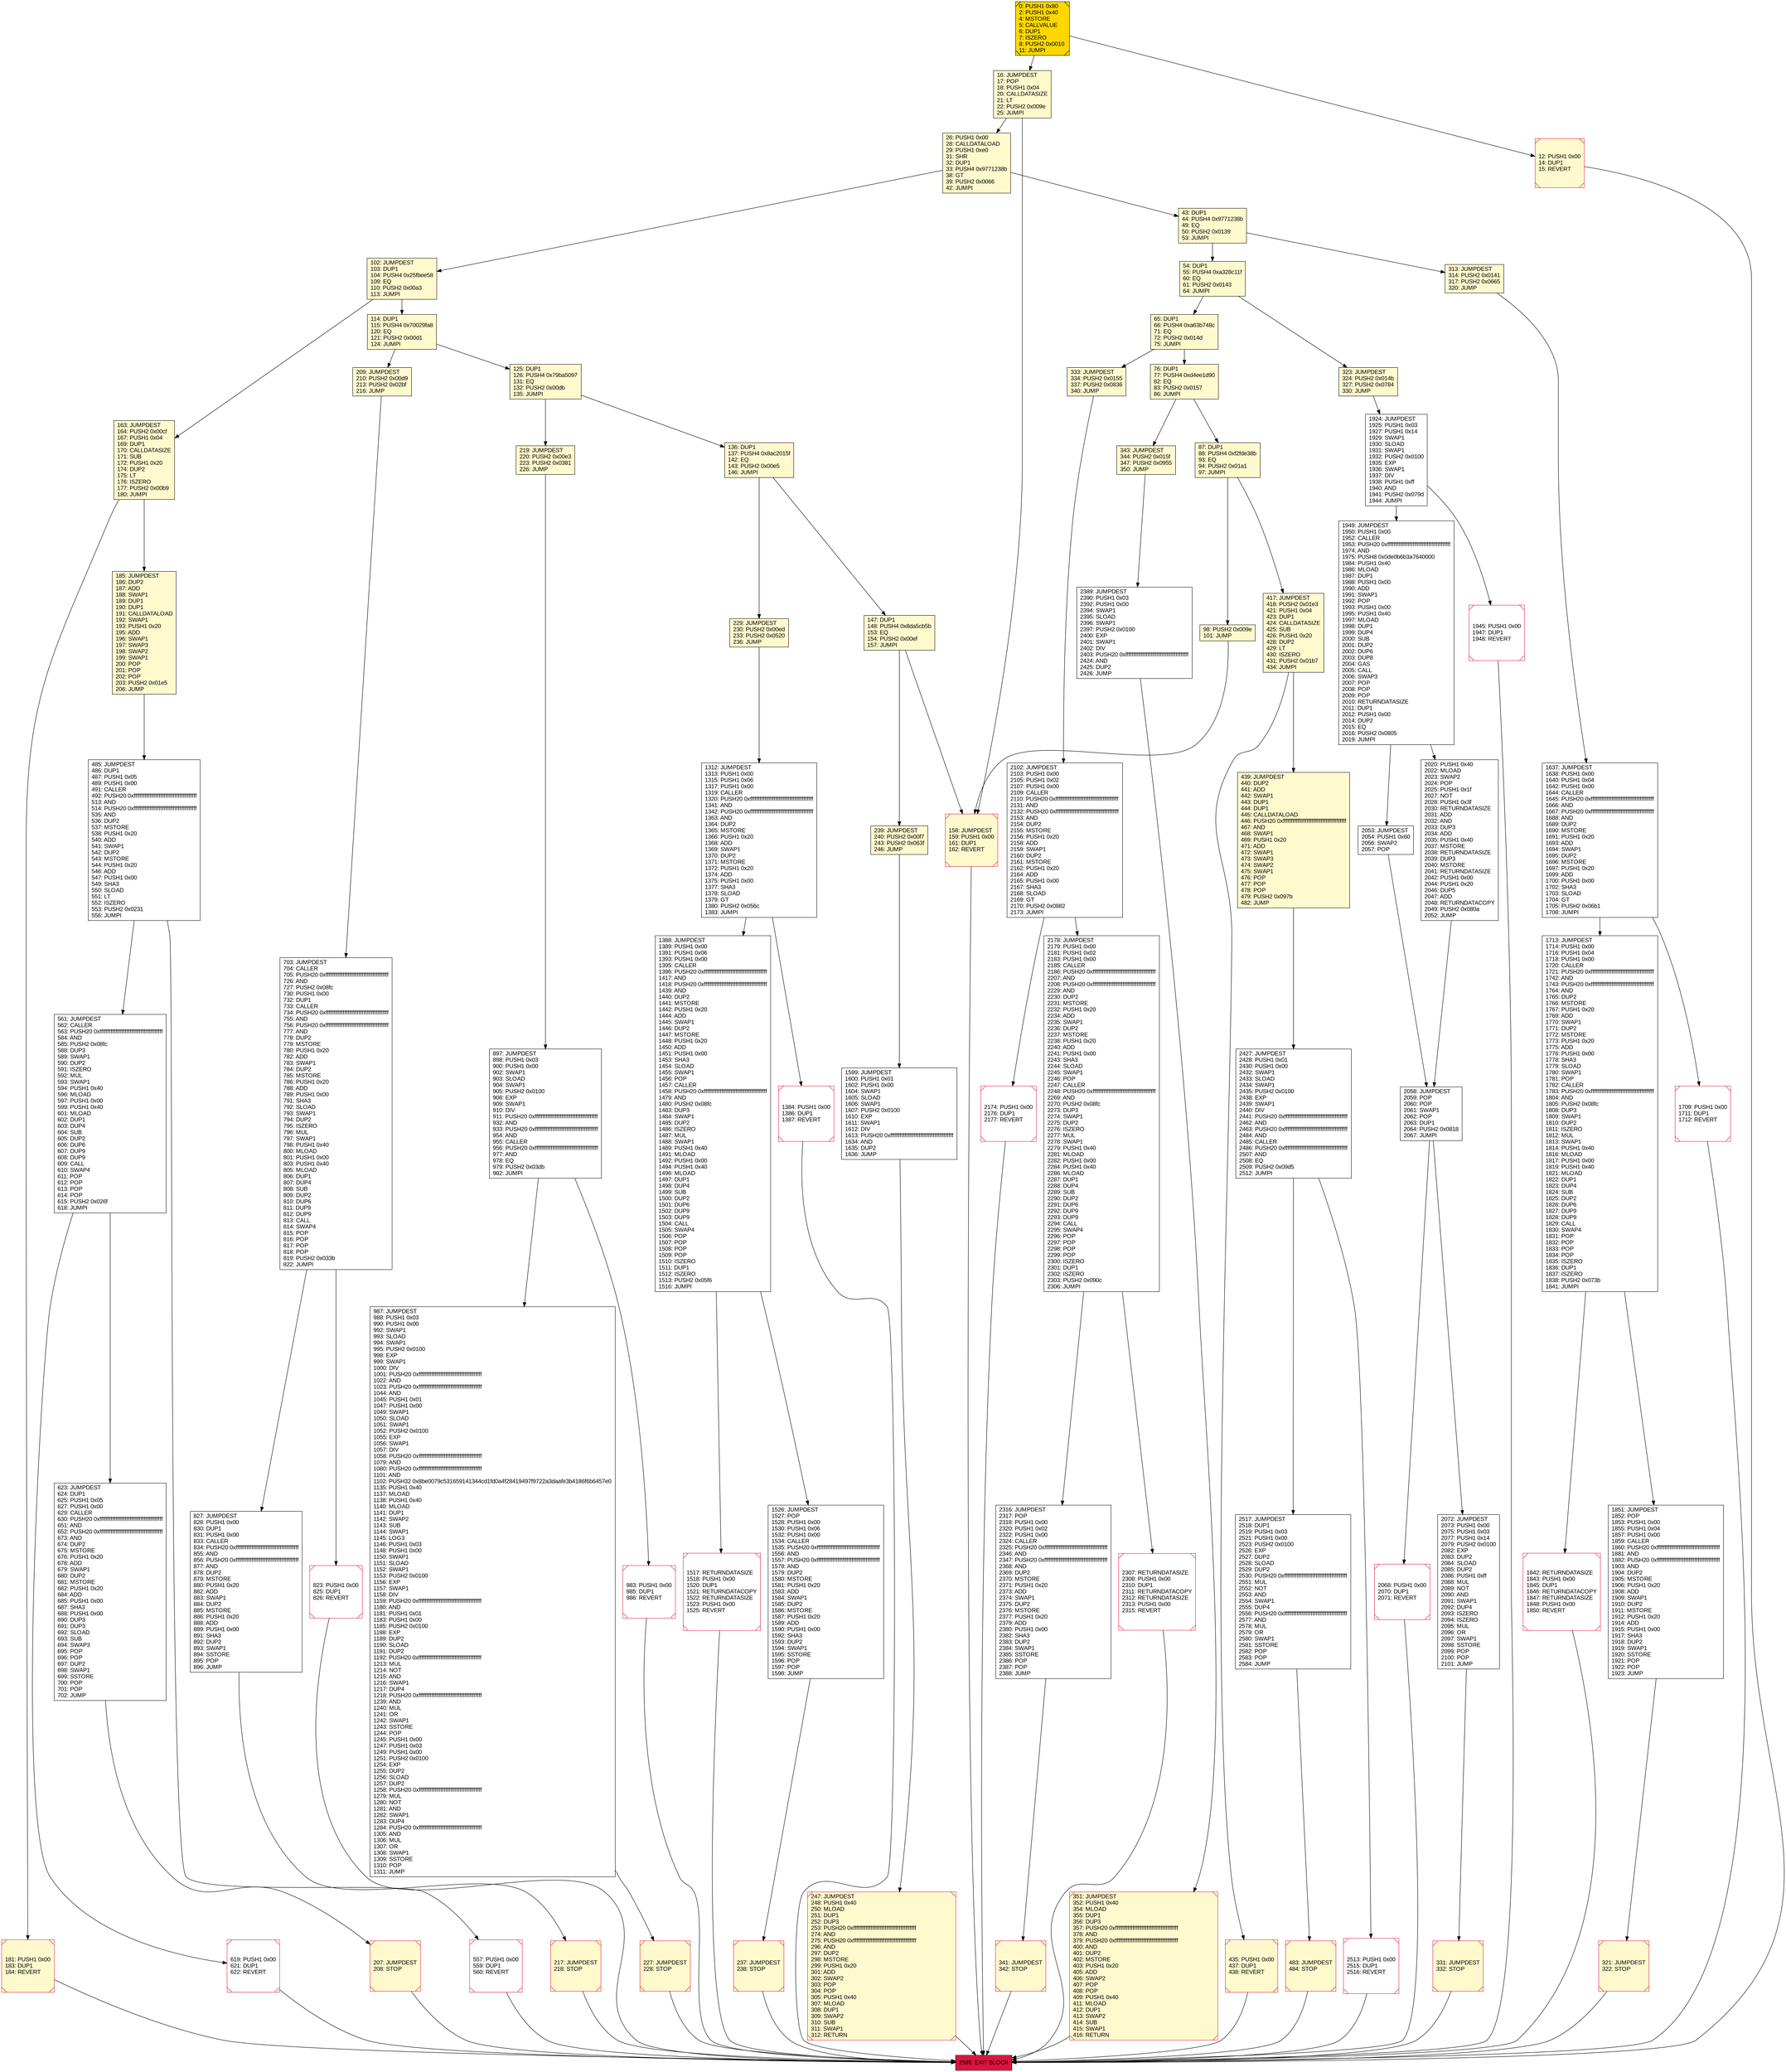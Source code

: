digraph G {
bgcolor=transparent rankdir=UD;
node [shape=box style=filled color=black fillcolor=white fontname=arial fontcolor=black];
2072 [label="2072: JUMPDEST\l2073: PUSH1 0x00\l2075: PUSH1 0x03\l2077: PUSH1 0x14\l2079: PUSH2 0x0100\l2082: EXP\l2083: DUP2\l2084: SLOAD\l2085: DUP2\l2086: PUSH1 0xff\l2088: MUL\l2089: NOT\l2090: AND\l2091: SWAP1\l2092: DUP4\l2093: ISZERO\l2094: ISZERO\l2095: MUL\l2096: OR\l2097: SWAP1\l2098: SSTORE\l2099: POP\l2100: POP\l2101: JUMP\l" ];
163 [label="163: JUMPDEST\l164: PUSH2 0x00cf\l167: PUSH1 0x04\l169: DUP1\l170: CALLDATASIZE\l171: SUB\l172: PUSH1 0x20\l174: DUP2\l175: LT\l176: ISZERO\l177: PUSH2 0x00b9\l180: JUMPI\l" fillcolor=lemonchiffon ];
1851 [label="1851: JUMPDEST\l1852: POP\l1853: PUSH1 0x00\l1855: PUSH1 0x04\l1857: PUSH1 0x00\l1859: CALLER\l1860: PUSH20 0xffffffffffffffffffffffffffffffffffffffff\l1881: AND\l1882: PUSH20 0xffffffffffffffffffffffffffffffffffffffff\l1903: AND\l1904: DUP2\l1905: MSTORE\l1906: PUSH1 0x20\l1908: ADD\l1909: SWAP1\l1910: DUP2\l1911: MSTORE\l1912: PUSH1 0x20\l1914: ADD\l1915: PUSH1 0x00\l1917: SHA3\l1918: DUP2\l1919: SWAP1\l1920: SSTORE\l1921: POP\l1922: POP\l1923: JUMP\l" ];
2053 [label="2053: JUMPDEST\l2054: PUSH1 0x60\l2056: SWAP2\l2057: POP\l" ];
2316 [label="2316: JUMPDEST\l2317: POP\l2318: PUSH1 0x00\l2320: PUSH1 0x02\l2322: PUSH1 0x00\l2324: CALLER\l2325: PUSH20 0xffffffffffffffffffffffffffffffffffffffff\l2346: AND\l2347: PUSH20 0xffffffffffffffffffffffffffffffffffffffff\l2368: AND\l2369: DUP2\l2370: MSTORE\l2371: PUSH1 0x20\l2373: ADD\l2374: SWAP1\l2375: DUP2\l2376: MSTORE\l2377: PUSH1 0x20\l2379: ADD\l2380: PUSH1 0x00\l2382: SHA3\l2383: DUP2\l2384: SWAP1\l2385: SSTORE\l2386: POP\l2387: POP\l2388: JUMP\l" ];
102 [label="102: JUMPDEST\l103: DUP1\l104: PUSH4 0x25fbee58\l109: EQ\l110: PUSH2 0x00a3\l113: JUMPI\l" fillcolor=lemonchiffon ];
351 [label="351: JUMPDEST\l352: PUSH1 0x40\l354: MLOAD\l355: DUP1\l356: DUP3\l357: PUSH20 0xffffffffffffffffffffffffffffffffffffffff\l378: AND\l379: PUSH20 0xffffffffffffffffffffffffffffffffffffffff\l400: AND\l401: DUP2\l402: MSTORE\l403: PUSH1 0x20\l405: ADD\l406: SWAP2\l407: POP\l408: POP\l409: PUSH1 0x40\l411: MLOAD\l412: DUP1\l413: SWAP2\l414: SUB\l415: SWAP1\l416: RETURN\l" fillcolor=lemonchiffon shape=Msquare color=crimson ];
557 [label="557: PUSH1 0x00\l559: DUP1\l560: REVERT\l" shape=Msquare color=crimson ];
1709 [label="1709: PUSH1 0x00\l1711: DUP1\l1712: REVERT\l" shape=Msquare color=crimson ];
435 [label="435: PUSH1 0x00\l437: DUP1\l438: REVERT\l" fillcolor=lemonchiffon shape=Msquare color=crimson ];
26 [label="26: PUSH1 0x00\l28: CALLDATALOAD\l29: PUSH1 0xe0\l31: SHR\l32: DUP1\l33: PUSH4 0x9771238b\l38: GT\l39: PUSH2 0x0066\l42: JUMPI\l" fillcolor=lemonchiffon ];
333 [label="333: JUMPDEST\l334: PUSH2 0x0155\l337: PUSH2 0x0836\l340: JUMP\l" fillcolor=lemonchiffon ];
181 [label="181: PUSH1 0x00\l183: DUP1\l184: REVERT\l" fillcolor=lemonchiffon shape=Msquare color=crimson ];
54 [label="54: DUP1\l55: PUSH4 0xa328c11f\l60: EQ\l61: PUSH2 0x0143\l64: JUMPI\l" fillcolor=lemonchiffon ];
823 [label="823: PUSH1 0x00\l825: DUP1\l826: REVERT\l" shape=Msquare color=crimson ];
136 [label="136: DUP1\l137: PUSH4 0x8ac2015f\l142: EQ\l143: PUSH2 0x00e5\l146: JUMPI\l" fillcolor=lemonchiffon ];
2307 [label="2307: RETURNDATASIZE\l2308: PUSH1 0x00\l2310: DUP1\l2311: RETURNDATACOPY\l2312: RETURNDATASIZE\l2313: PUSH1 0x00\l2315: REVERT\l" shape=Msquare color=crimson ];
0 [label="0: PUSH1 0x80\l2: PUSH1 0x40\l4: MSTORE\l5: CALLVALUE\l6: DUP1\l7: ISZERO\l8: PUSH2 0x0010\l11: JUMPI\l" fillcolor=lemonchiffon shape=Msquare fillcolor=gold ];
2585 [label="2585: EXIT BLOCK\l" fillcolor=crimson ];
343 [label="343: JUMPDEST\l344: PUSH2 0x015f\l347: PUSH2 0x0955\l350: JUMP\l" fillcolor=lemonchiffon ];
2178 [label="2178: JUMPDEST\l2179: PUSH1 0x00\l2181: PUSH1 0x02\l2183: PUSH1 0x00\l2185: CALLER\l2186: PUSH20 0xffffffffffffffffffffffffffffffffffffffff\l2207: AND\l2208: PUSH20 0xffffffffffffffffffffffffffffffffffffffff\l2229: AND\l2230: DUP2\l2231: MSTORE\l2232: PUSH1 0x20\l2234: ADD\l2235: SWAP1\l2236: DUP2\l2237: MSTORE\l2238: PUSH1 0x20\l2240: ADD\l2241: PUSH1 0x00\l2243: SHA3\l2244: SLOAD\l2245: SWAP1\l2246: POP\l2247: CALLER\l2248: PUSH20 0xffffffffffffffffffffffffffffffffffffffff\l2269: AND\l2270: PUSH2 0x08fc\l2273: DUP3\l2274: SWAP1\l2275: DUP2\l2276: ISZERO\l2277: MUL\l2278: SWAP1\l2279: PUSH1 0x40\l2281: MLOAD\l2282: PUSH1 0x00\l2284: PUSH1 0x40\l2286: MLOAD\l2287: DUP1\l2288: DUP4\l2289: SUB\l2290: DUP2\l2291: DUP6\l2292: DUP9\l2293: DUP9\l2294: CALL\l2295: SWAP4\l2296: POP\l2297: POP\l2298: POP\l2299: POP\l2300: ISZERO\l2301: DUP1\l2302: ISZERO\l2303: PUSH2 0x090c\l2306: JUMPI\l" ];
158 [label="158: JUMPDEST\l159: PUSH1 0x00\l161: DUP1\l162: REVERT\l" fillcolor=lemonchiffon shape=Msquare color=crimson ];
1637 [label="1637: JUMPDEST\l1638: PUSH1 0x00\l1640: PUSH1 0x04\l1642: PUSH1 0x00\l1644: CALLER\l1645: PUSH20 0xffffffffffffffffffffffffffffffffffffffff\l1666: AND\l1667: PUSH20 0xffffffffffffffffffffffffffffffffffffffff\l1688: AND\l1689: DUP2\l1690: MSTORE\l1691: PUSH1 0x20\l1693: ADD\l1694: SWAP1\l1695: DUP2\l1696: MSTORE\l1697: PUSH1 0x20\l1699: ADD\l1700: PUSH1 0x00\l1702: SHA3\l1703: SLOAD\l1704: GT\l1705: PUSH2 0x06b1\l1708: JUMPI\l" ];
703 [label="703: JUMPDEST\l704: CALLER\l705: PUSH20 0xffffffffffffffffffffffffffffffffffffffff\l726: AND\l727: PUSH2 0x08fc\l730: PUSH1 0x00\l732: DUP1\l733: CALLER\l734: PUSH20 0xffffffffffffffffffffffffffffffffffffffff\l755: AND\l756: PUSH20 0xffffffffffffffffffffffffffffffffffffffff\l777: AND\l778: DUP2\l779: MSTORE\l780: PUSH1 0x20\l782: ADD\l783: SWAP1\l784: DUP2\l785: MSTORE\l786: PUSH1 0x20\l788: ADD\l789: PUSH1 0x00\l791: SHA3\l792: SLOAD\l793: SWAP1\l794: DUP2\l795: ISZERO\l796: MUL\l797: SWAP1\l798: PUSH1 0x40\l800: MLOAD\l801: PUSH1 0x00\l803: PUSH1 0x40\l805: MLOAD\l806: DUP1\l807: DUP4\l808: SUB\l809: DUP2\l810: DUP6\l811: DUP9\l812: DUP9\l813: CALL\l814: SWAP4\l815: POP\l816: POP\l817: POP\l818: POP\l819: PUSH2 0x033b\l822: JUMPI\l" ];
623 [label="623: JUMPDEST\l624: DUP1\l625: PUSH1 0x05\l627: PUSH1 0x00\l629: CALLER\l630: PUSH20 0xffffffffffffffffffffffffffffffffffffffff\l651: AND\l652: PUSH20 0xffffffffffffffffffffffffffffffffffffffff\l673: AND\l674: DUP2\l675: MSTORE\l676: PUSH1 0x20\l678: ADD\l679: SWAP1\l680: DUP2\l681: MSTORE\l682: PUSH1 0x20\l684: ADD\l685: PUSH1 0x00\l687: SHA3\l688: PUSH1 0x00\l690: DUP3\l691: DUP3\l692: SLOAD\l693: SUB\l694: SWAP3\l695: POP\l696: POP\l697: DUP2\l698: SWAP1\l699: SSTORE\l700: POP\l701: POP\l702: JUMP\l" ];
16 [label="16: JUMPDEST\l17: POP\l18: PUSH1 0x04\l20: CALLDATASIZE\l21: LT\l22: PUSH2 0x009e\l25: JUMPI\l" fillcolor=lemonchiffon ];
1599 [label="1599: JUMPDEST\l1600: PUSH1 0x01\l1602: PUSH1 0x00\l1604: SWAP1\l1605: SLOAD\l1606: SWAP1\l1607: PUSH2 0x0100\l1610: EXP\l1611: SWAP1\l1612: DIV\l1613: PUSH20 0xffffffffffffffffffffffffffffffffffffffff\l1634: AND\l1635: DUP2\l1636: JUMP\l" ];
247 [label="247: JUMPDEST\l248: PUSH1 0x40\l250: MLOAD\l251: DUP1\l252: DUP3\l253: PUSH20 0xffffffffffffffffffffffffffffffffffffffff\l274: AND\l275: PUSH20 0xffffffffffffffffffffffffffffffffffffffff\l296: AND\l297: DUP2\l298: MSTORE\l299: PUSH1 0x20\l301: ADD\l302: SWAP2\l303: POP\l304: POP\l305: PUSH1 0x40\l307: MLOAD\l308: DUP1\l309: SWAP2\l310: SUB\l311: SWAP1\l312: RETURN\l" fillcolor=lemonchiffon shape=Msquare color=crimson ];
125 [label="125: DUP1\l126: PUSH4 0x79ba5097\l131: EQ\l132: PUSH2 0x00db\l135: JUMPI\l" fillcolor=lemonchiffon ];
87 [label="87: DUP1\l88: PUSH4 0xf2fde38b\l93: EQ\l94: PUSH2 0x01a1\l97: JUMPI\l" fillcolor=lemonchiffon ];
1842 [label="1842: RETURNDATASIZE\l1843: PUSH1 0x00\l1845: DUP1\l1846: RETURNDATACOPY\l1847: RETURNDATASIZE\l1848: PUSH1 0x00\l1850: REVERT\l" shape=Msquare color=crimson ];
417 [label="417: JUMPDEST\l418: PUSH2 0x01e3\l421: PUSH1 0x04\l423: DUP1\l424: CALLDATASIZE\l425: SUB\l426: PUSH1 0x20\l428: DUP2\l429: LT\l430: ISZERO\l431: PUSH2 0x01b7\l434: JUMPI\l" fillcolor=lemonchiffon ];
1526 [label="1526: JUMPDEST\l1527: POP\l1528: PUSH1 0x00\l1530: PUSH1 0x06\l1532: PUSH1 0x00\l1534: CALLER\l1535: PUSH20 0xffffffffffffffffffffffffffffffffffffffff\l1556: AND\l1557: PUSH20 0xffffffffffffffffffffffffffffffffffffffff\l1578: AND\l1579: DUP2\l1580: MSTORE\l1581: PUSH1 0x20\l1583: ADD\l1584: SWAP1\l1585: DUP2\l1586: MSTORE\l1587: PUSH1 0x20\l1589: ADD\l1590: PUSH1 0x00\l1592: SHA3\l1593: DUP2\l1594: SWAP1\l1595: SSTORE\l1596: POP\l1597: POP\l1598: JUMP\l" ];
12 [label="12: PUSH1 0x00\l14: DUP1\l15: REVERT\l" fillcolor=lemonchiffon shape=Msquare color=crimson ];
313 [label="313: JUMPDEST\l314: PUSH2 0x0141\l317: PUSH2 0x0665\l320: JUMP\l" fillcolor=lemonchiffon ];
98 [label="98: PUSH2 0x009e\l101: JUMP\l" fillcolor=lemonchiffon ];
897 [label="897: JUMPDEST\l898: PUSH1 0x03\l900: PUSH1 0x00\l902: SWAP1\l903: SLOAD\l904: SWAP1\l905: PUSH2 0x0100\l908: EXP\l909: SWAP1\l910: DIV\l911: PUSH20 0xffffffffffffffffffffffffffffffffffffffff\l932: AND\l933: PUSH20 0xffffffffffffffffffffffffffffffffffffffff\l954: AND\l955: CALLER\l956: PUSH20 0xffffffffffffffffffffffffffffffffffffffff\l977: AND\l978: EQ\l979: PUSH2 0x03db\l982: JUMPI\l" ];
43 [label="43: DUP1\l44: PUSH4 0x9771238b\l49: EQ\l50: PUSH2 0x0139\l53: JUMPI\l" fillcolor=lemonchiffon ];
2058 [label="2058: JUMPDEST\l2059: POP\l2060: POP\l2061: SWAP1\l2062: POP\l2063: DUP1\l2064: PUSH2 0x0818\l2067: JUMPI\l" ];
2068 [label="2068: PUSH1 0x00\l2070: DUP1\l2071: REVERT\l" shape=Msquare color=crimson ];
2102 [label="2102: JUMPDEST\l2103: PUSH1 0x00\l2105: PUSH1 0x02\l2107: PUSH1 0x00\l2109: CALLER\l2110: PUSH20 0xffffffffffffffffffffffffffffffffffffffff\l2131: AND\l2132: PUSH20 0xffffffffffffffffffffffffffffffffffffffff\l2153: AND\l2154: DUP2\l2155: MSTORE\l2156: PUSH1 0x20\l2158: ADD\l2159: SWAP1\l2160: DUP2\l2161: MSTORE\l2162: PUSH1 0x20\l2164: ADD\l2165: PUSH1 0x00\l2167: SHA3\l2168: SLOAD\l2169: GT\l2170: PUSH2 0x0882\l2173: JUMPI\l" ];
1945 [label="1945: PUSH1 0x00\l1947: DUP1\l1948: REVERT\l" shape=Msquare color=crimson ];
1312 [label="1312: JUMPDEST\l1313: PUSH1 0x00\l1315: PUSH1 0x06\l1317: PUSH1 0x00\l1319: CALLER\l1320: PUSH20 0xffffffffffffffffffffffffffffffffffffffff\l1341: AND\l1342: PUSH20 0xffffffffffffffffffffffffffffffffffffffff\l1363: AND\l1364: DUP2\l1365: MSTORE\l1366: PUSH1 0x20\l1368: ADD\l1369: SWAP1\l1370: DUP2\l1371: MSTORE\l1372: PUSH1 0x20\l1374: ADD\l1375: PUSH1 0x00\l1377: SHA3\l1378: SLOAD\l1379: GT\l1380: PUSH2 0x056c\l1383: JUMPI\l" ];
209 [label="209: JUMPDEST\l210: PUSH2 0x00d9\l213: PUSH2 0x02bf\l216: JUMP\l" fillcolor=lemonchiffon ];
1924 [label="1924: JUMPDEST\l1925: PUSH1 0x03\l1927: PUSH1 0x14\l1929: SWAP1\l1930: SLOAD\l1931: SWAP1\l1932: PUSH2 0x0100\l1935: EXP\l1936: SWAP1\l1937: DIV\l1938: PUSH1 0xff\l1940: AND\l1941: PUSH2 0x079d\l1944: JUMPI\l" ];
341 [label="341: JUMPDEST\l342: STOP\l" fillcolor=lemonchiffon shape=Msquare color=crimson ];
114 [label="114: DUP1\l115: PUSH4 0x70029fa8\l120: EQ\l121: PUSH2 0x00d1\l124: JUMPI\l" fillcolor=lemonchiffon ];
1384 [label="1384: PUSH1 0x00\l1386: DUP1\l1387: REVERT\l" shape=Msquare color=crimson ];
561 [label="561: JUMPDEST\l562: CALLER\l563: PUSH20 0xffffffffffffffffffffffffffffffffffffffff\l584: AND\l585: PUSH2 0x08fc\l588: DUP3\l589: SWAP1\l590: DUP2\l591: ISZERO\l592: MUL\l593: SWAP1\l594: PUSH1 0x40\l596: MLOAD\l597: PUSH1 0x00\l599: PUSH1 0x40\l601: MLOAD\l602: DUP1\l603: DUP4\l604: SUB\l605: DUP2\l606: DUP6\l607: DUP9\l608: DUP9\l609: CALL\l610: SWAP4\l611: POP\l612: POP\l613: POP\l614: POP\l615: PUSH2 0x026f\l618: JUMPI\l" ];
619 [label="619: PUSH1 0x00\l621: DUP1\l622: REVERT\l" shape=Msquare color=crimson ];
2020 [label="2020: PUSH1 0x40\l2022: MLOAD\l2023: SWAP2\l2024: POP\l2025: PUSH1 0x1f\l2027: NOT\l2028: PUSH1 0x3f\l2030: RETURNDATASIZE\l2031: ADD\l2032: AND\l2033: DUP3\l2034: ADD\l2035: PUSH1 0x40\l2037: MSTORE\l2038: RETURNDATASIZE\l2039: DUP3\l2040: MSTORE\l2041: RETURNDATASIZE\l2042: PUSH1 0x00\l2044: PUSH1 0x20\l2046: DUP5\l2047: ADD\l2048: RETURNDATACOPY\l2049: PUSH2 0x080a\l2052: JUMP\l" ];
65 [label="65: DUP1\l66: PUSH4 0xa63b748c\l71: EQ\l72: PUSH2 0x014d\l75: JUMPI\l" fillcolor=lemonchiffon ];
147 [label="147: DUP1\l148: PUSH4 0x8da5cb5b\l153: EQ\l154: PUSH2 0x00ef\l157: JUMPI\l" fillcolor=lemonchiffon ];
229 [label="229: JUMPDEST\l230: PUSH2 0x00ed\l233: PUSH2 0x0520\l236: JUMP\l" fillcolor=lemonchiffon ];
217 [label="217: JUMPDEST\l218: STOP\l" fillcolor=lemonchiffon shape=Msquare color=crimson ];
323 [label="323: JUMPDEST\l324: PUSH2 0x014b\l327: PUSH2 0x0784\l330: JUMP\l" fillcolor=lemonchiffon ];
185 [label="185: JUMPDEST\l186: DUP2\l187: ADD\l188: SWAP1\l189: DUP1\l190: DUP1\l191: CALLDATALOAD\l192: SWAP1\l193: PUSH1 0x20\l195: ADD\l196: SWAP1\l197: SWAP3\l198: SWAP2\l199: SWAP1\l200: POP\l201: POP\l202: POP\l203: PUSH2 0x01e5\l206: JUMP\l" fillcolor=lemonchiffon ];
321 [label="321: JUMPDEST\l322: STOP\l" fillcolor=lemonchiffon shape=Msquare color=crimson ];
827 [label="827: JUMPDEST\l828: PUSH1 0x00\l830: DUP1\l831: PUSH1 0x00\l833: CALLER\l834: PUSH20 0xffffffffffffffffffffffffffffffffffffffff\l855: AND\l856: PUSH20 0xffffffffffffffffffffffffffffffffffffffff\l877: AND\l878: DUP2\l879: MSTORE\l880: PUSH1 0x20\l882: ADD\l883: SWAP1\l884: DUP2\l885: MSTORE\l886: PUSH1 0x20\l888: ADD\l889: PUSH1 0x00\l891: SHA3\l892: DUP2\l893: SWAP1\l894: SSTORE\l895: POP\l896: JUMP\l" ];
1388 [label="1388: JUMPDEST\l1389: PUSH1 0x00\l1391: PUSH1 0x06\l1393: PUSH1 0x00\l1395: CALLER\l1396: PUSH20 0xffffffffffffffffffffffffffffffffffffffff\l1417: AND\l1418: PUSH20 0xffffffffffffffffffffffffffffffffffffffff\l1439: AND\l1440: DUP2\l1441: MSTORE\l1442: PUSH1 0x20\l1444: ADD\l1445: SWAP1\l1446: DUP2\l1447: MSTORE\l1448: PUSH1 0x20\l1450: ADD\l1451: PUSH1 0x00\l1453: SHA3\l1454: SLOAD\l1455: SWAP1\l1456: POP\l1457: CALLER\l1458: PUSH20 0xffffffffffffffffffffffffffffffffffffffff\l1479: AND\l1480: PUSH2 0x08fc\l1483: DUP3\l1484: SWAP1\l1485: DUP2\l1486: ISZERO\l1487: MUL\l1488: SWAP1\l1489: PUSH1 0x40\l1491: MLOAD\l1492: PUSH1 0x00\l1494: PUSH1 0x40\l1496: MLOAD\l1497: DUP1\l1498: DUP4\l1499: SUB\l1500: DUP2\l1501: DUP6\l1502: DUP9\l1503: DUP9\l1504: CALL\l1505: SWAP4\l1506: POP\l1507: POP\l1508: POP\l1509: POP\l1510: ISZERO\l1511: DUP1\l1512: ISZERO\l1513: PUSH2 0x05f6\l1516: JUMPI\l" ];
76 [label="76: DUP1\l77: PUSH4 0xd4ee1d90\l82: EQ\l83: PUSH2 0x0157\l86: JUMPI\l" fillcolor=lemonchiffon ];
1713 [label="1713: JUMPDEST\l1714: PUSH1 0x00\l1716: PUSH1 0x04\l1718: PUSH1 0x00\l1720: CALLER\l1721: PUSH20 0xffffffffffffffffffffffffffffffffffffffff\l1742: AND\l1743: PUSH20 0xffffffffffffffffffffffffffffffffffffffff\l1764: AND\l1765: DUP2\l1766: MSTORE\l1767: PUSH1 0x20\l1769: ADD\l1770: SWAP1\l1771: DUP2\l1772: MSTORE\l1773: PUSH1 0x20\l1775: ADD\l1776: PUSH1 0x00\l1778: SHA3\l1779: SLOAD\l1780: SWAP1\l1781: POP\l1782: CALLER\l1783: PUSH20 0xffffffffffffffffffffffffffffffffffffffff\l1804: AND\l1805: PUSH2 0x08fc\l1808: DUP3\l1809: SWAP1\l1810: DUP2\l1811: ISZERO\l1812: MUL\l1813: SWAP1\l1814: PUSH1 0x40\l1816: MLOAD\l1817: PUSH1 0x00\l1819: PUSH1 0x40\l1821: MLOAD\l1822: DUP1\l1823: DUP4\l1824: SUB\l1825: DUP2\l1826: DUP6\l1827: DUP9\l1828: DUP9\l1829: CALL\l1830: SWAP4\l1831: POP\l1832: POP\l1833: POP\l1834: POP\l1835: ISZERO\l1836: DUP1\l1837: ISZERO\l1838: PUSH2 0x073b\l1841: JUMPI\l" ];
485 [label="485: JUMPDEST\l486: DUP1\l487: PUSH1 0x05\l489: PUSH1 0x00\l491: CALLER\l492: PUSH20 0xffffffffffffffffffffffffffffffffffffffff\l513: AND\l514: PUSH20 0xffffffffffffffffffffffffffffffffffffffff\l535: AND\l536: DUP2\l537: MSTORE\l538: PUSH1 0x20\l540: ADD\l541: SWAP1\l542: DUP2\l543: MSTORE\l544: PUSH1 0x20\l546: ADD\l547: PUSH1 0x00\l549: SHA3\l550: SLOAD\l551: LT\l552: ISZERO\l553: PUSH2 0x0231\l556: JUMPI\l" ];
207 [label="207: JUMPDEST\l208: STOP\l" fillcolor=lemonchiffon shape=Msquare color=crimson ];
2517 [label="2517: JUMPDEST\l2518: DUP1\l2519: PUSH1 0x03\l2521: PUSH1 0x00\l2523: PUSH2 0x0100\l2526: EXP\l2527: DUP2\l2528: SLOAD\l2529: DUP2\l2530: PUSH20 0xffffffffffffffffffffffffffffffffffffffff\l2551: MUL\l2552: NOT\l2553: AND\l2554: SWAP1\l2555: DUP4\l2556: PUSH20 0xffffffffffffffffffffffffffffffffffffffff\l2577: AND\l2578: MUL\l2579: OR\l2580: SWAP1\l2581: SSTORE\l2582: POP\l2583: POP\l2584: JUMP\l" ];
331 [label="331: JUMPDEST\l332: STOP\l" fillcolor=lemonchiffon shape=Msquare color=crimson ];
2174 [label="2174: PUSH1 0x00\l2176: DUP1\l2177: REVERT\l" shape=Msquare color=crimson ];
987 [label="987: JUMPDEST\l988: PUSH1 0x03\l990: PUSH1 0x00\l992: SWAP1\l993: SLOAD\l994: SWAP1\l995: PUSH2 0x0100\l998: EXP\l999: SWAP1\l1000: DIV\l1001: PUSH20 0xffffffffffffffffffffffffffffffffffffffff\l1022: AND\l1023: PUSH20 0xffffffffffffffffffffffffffffffffffffffff\l1044: AND\l1045: PUSH1 0x01\l1047: PUSH1 0x00\l1049: SWAP1\l1050: SLOAD\l1051: SWAP1\l1052: PUSH2 0x0100\l1055: EXP\l1056: SWAP1\l1057: DIV\l1058: PUSH20 0xffffffffffffffffffffffffffffffffffffffff\l1079: AND\l1080: PUSH20 0xffffffffffffffffffffffffffffffffffffffff\l1101: AND\l1102: PUSH32 0x8be0079c531659141344cd1fd0a4f28419497f9722a3daafe3b4186f6b6457e0\l1135: PUSH1 0x40\l1137: MLOAD\l1138: PUSH1 0x40\l1140: MLOAD\l1141: DUP1\l1142: SWAP2\l1143: SUB\l1144: SWAP1\l1145: LOG3\l1146: PUSH1 0x03\l1148: PUSH1 0x00\l1150: SWAP1\l1151: SLOAD\l1152: SWAP1\l1153: PUSH2 0x0100\l1156: EXP\l1157: SWAP1\l1158: DIV\l1159: PUSH20 0xffffffffffffffffffffffffffffffffffffffff\l1180: AND\l1181: PUSH1 0x01\l1183: PUSH1 0x00\l1185: PUSH2 0x0100\l1188: EXP\l1189: DUP2\l1190: SLOAD\l1191: DUP2\l1192: PUSH20 0xffffffffffffffffffffffffffffffffffffffff\l1213: MUL\l1214: NOT\l1215: AND\l1216: SWAP1\l1217: DUP4\l1218: PUSH20 0xffffffffffffffffffffffffffffffffffffffff\l1239: AND\l1240: MUL\l1241: OR\l1242: SWAP1\l1243: SSTORE\l1244: POP\l1245: PUSH1 0x00\l1247: PUSH1 0x03\l1249: PUSH1 0x00\l1251: PUSH2 0x0100\l1254: EXP\l1255: DUP2\l1256: SLOAD\l1257: DUP2\l1258: PUSH20 0xffffffffffffffffffffffffffffffffffffffff\l1279: MUL\l1280: NOT\l1281: AND\l1282: SWAP1\l1283: DUP4\l1284: PUSH20 0xffffffffffffffffffffffffffffffffffffffff\l1305: AND\l1306: MUL\l1307: OR\l1308: SWAP1\l1309: SSTORE\l1310: POP\l1311: JUMP\l" ];
239 [label="239: JUMPDEST\l240: PUSH2 0x00f7\l243: PUSH2 0x063f\l246: JUMP\l" fillcolor=lemonchiffon ];
1949 [label="1949: JUMPDEST\l1950: PUSH1 0x00\l1952: CALLER\l1953: PUSH20 0xffffffffffffffffffffffffffffffffffffffff\l1974: AND\l1975: PUSH8 0x0de0b6b3a7640000\l1984: PUSH1 0x40\l1986: MLOAD\l1987: DUP1\l1988: PUSH1 0x00\l1990: ADD\l1991: SWAP1\l1992: POP\l1993: PUSH1 0x00\l1995: PUSH1 0x40\l1997: MLOAD\l1998: DUP1\l1999: DUP4\l2000: SUB\l2001: DUP2\l2002: DUP6\l2003: DUP8\l2004: GAS\l2005: CALL\l2006: SWAP3\l2007: POP\l2008: POP\l2009: POP\l2010: RETURNDATASIZE\l2011: DUP1\l2012: PUSH1 0x00\l2014: DUP2\l2015: EQ\l2016: PUSH2 0x0805\l2019: JUMPI\l" ];
2389 [label="2389: JUMPDEST\l2390: PUSH1 0x03\l2392: PUSH1 0x00\l2394: SWAP1\l2395: SLOAD\l2396: SWAP1\l2397: PUSH2 0x0100\l2400: EXP\l2401: SWAP1\l2402: DIV\l2403: PUSH20 0xffffffffffffffffffffffffffffffffffffffff\l2424: AND\l2425: DUP2\l2426: JUMP\l" ];
219 [label="219: JUMPDEST\l220: PUSH2 0x00e3\l223: PUSH2 0x0381\l226: JUMP\l" fillcolor=lemonchiffon ];
2427 [label="2427: JUMPDEST\l2428: PUSH1 0x01\l2430: PUSH1 0x00\l2432: SWAP1\l2433: SLOAD\l2434: SWAP1\l2435: PUSH2 0x0100\l2438: EXP\l2439: SWAP1\l2440: DIV\l2441: PUSH20 0xffffffffffffffffffffffffffffffffffffffff\l2462: AND\l2463: PUSH20 0xffffffffffffffffffffffffffffffffffffffff\l2484: AND\l2485: CALLER\l2486: PUSH20 0xffffffffffffffffffffffffffffffffffffffff\l2507: AND\l2508: EQ\l2509: PUSH2 0x09d5\l2512: JUMPI\l" ];
439 [label="439: JUMPDEST\l440: DUP2\l441: ADD\l442: SWAP1\l443: DUP1\l444: DUP1\l445: CALLDATALOAD\l446: PUSH20 0xffffffffffffffffffffffffffffffffffffffff\l467: AND\l468: SWAP1\l469: PUSH1 0x20\l471: ADD\l472: SWAP1\l473: SWAP3\l474: SWAP2\l475: SWAP1\l476: POP\l477: POP\l478: POP\l479: PUSH2 0x097b\l482: JUMP\l" fillcolor=lemonchiffon ];
2513 [label="2513: PUSH1 0x00\l2515: DUP1\l2516: REVERT\l" shape=Msquare color=crimson ];
983 [label="983: PUSH1 0x00\l985: DUP1\l986: REVERT\l" shape=Msquare color=crimson ];
1517 [label="1517: RETURNDATASIZE\l1518: PUSH1 0x00\l1520: DUP1\l1521: RETURNDATACOPY\l1522: RETURNDATASIZE\l1523: PUSH1 0x00\l1525: REVERT\l" shape=Msquare color=crimson ];
227 [label="227: JUMPDEST\l228: STOP\l" fillcolor=lemonchiffon shape=Msquare color=crimson ];
483 [label="483: JUMPDEST\l484: STOP\l" fillcolor=lemonchiffon shape=Msquare color=crimson ];
237 [label="237: JUMPDEST\l238: STOP\l" fillcolor=lemonchiffon shape=Msquare color=crimson ];
561 -> 619;
2307 -> 2585;
87 -> 417;
1599 -> 247;
435 -> 2585;
181 -> 2585;
102 -> 163;
485 -> 561;
185 -> 485;
351 -> 2585;
1709 -> 2585;
87 -> 98;
827 -> 217;
209 -> 703;
1388 -> 1517;
1945 -> 2585;
1949 -> 2020;
2102 -> 2178;
16 -> 26;
1842 -> 2585;
2058 -> 2072;
703 -> 823;
2427 -> 2517;
417 -> 435;
0 -> 16;
125 -> 136;
207 -> 2585;
239 -> 1599;
417 -> 439;
163 -> 185;
125 -> 219;
102 -> 114;
136 -> 229;
217 -> 2585;
897 -> 987;
485 -> 557;
54 -> 65;
219 -> 897;
1713 -> 1851;
65 -> 333;
237 -> 2585;
114 -> 125;
1949 -> 2053;
2102 -> 2174;
2513 -> 2585;
1312 -> 1388;
227 -> 2585;
483 -> 2585;
983 -> 2585;
1713 -> 1842;
1312 -> 1384;
229 -> 1312;
1924 -> 1945;
114 -> 209;
623 -> 207;
1388 -> 1526;
2058 -> 2068;
2178 -> 2307;
158 -> 2585;
439 -> 2427;
323 -> 1924;
823 -> 2585;
2178 -> 2316;
163 -> 181;
1637 -> 1709;
557 -> 2585;
987 -> 227;
43 -> 313;
26 -> 102;
2427 -> 2513;
65 -> 76;
43 -> 54;
333 -> 2102;
1924 -> 1949;
26 -> 43;
98 -> 158;
2517 -> 483;
2068 -> 2585;
147 -> 239;
2053 -> 2058;
313 -> 1637;
0 -> 12;
12 -> 2585;
16 -> 158;
247 -> 2585;
897 -> 983;
331 -> 2585;
1637 -> 1713;
2174 -> 2585;
2316 -> 341;
321 -> 2585;
76 -> 343;
1384 -> 2585;
1526 -> 237;
619 -> 2585;
1851 -> 321;
136 -> 147;
147 -> 158;
54 -> 323;
341 -> 2585;
2072 -> 331;
2389 -> 351;
561 -> 623;
1517 -> 2585;
703 -> 827;
343 -> 2389;
76 -> 87;
2020 -> 2058;
}